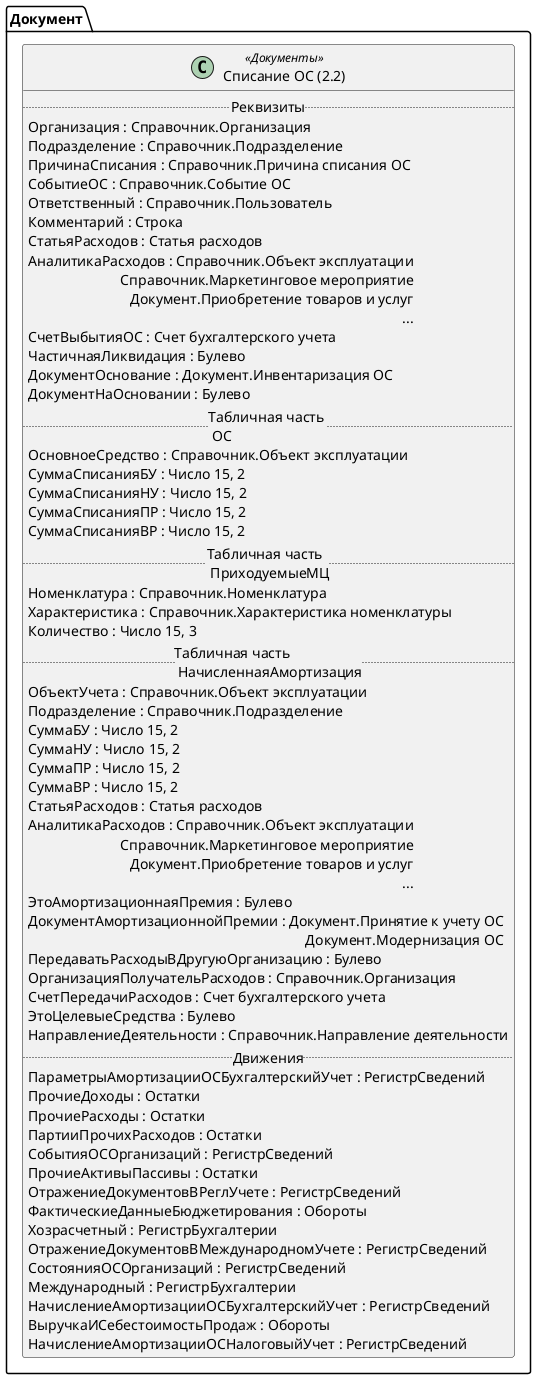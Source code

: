 ﻿@startuml СписаниеОС
'!include templates.wsd
'..\include templates.wsd
class Документ.СписаниеОС as "Списание ОС (2.2)" <<Документы>>
{
..Реквизиты..
Организация : Справочник.Организация
Подразделение : Справочник.Подразделение
ПричинаСписания : Справочник.Причина списания ОС
СобытиеОС : Справочник.Событие ОС
Ответственный : Справочник.Пользователь
Комментарий : Строка
СтатьяРасходов : Статья расходов
АналитикаРасходов : Справочник.Объект эксплуатации\rСправочник.Маркетинговое мероприятие\rДокумент.Приобретение товаров и услуг\r...
СчетВыбытияОС : Счет бухгалтерского учета
ЧастичнаяЛиквидация : Булево
ДокументОснование : Документ.Инвентаризация ОС
ДокументНаОсновании : Булево
..Табличная часть \n ОС..
ОсновноеСредство : Справочник.Объект эксплуатации
СуммаСписанияБУ : Число 15, 2
СуммаСписанияНУ : Число 15, 2
СуммаСписанияПР : Число 15, 2
СуммаСписанияВР : Число 15, 2
..Табличная часть \n ПриходуемыеМЦ..
Номенклатура : Справочник.Номенклатура
Характеристика : Справочник.Характеристика номенклатуры
Количество : Число 15, 3
..Табличная часть \n НачисленнаяАмортизация..
ОбъектУчета : Справочник.Объект эксплуатации
Подразделение : Справочник.Подразделение
СуммаБУ : Число 15, 2
СуммаНУ : Число 15, 2
СуммаПР : Число 15, 2
СуммаВР : Число 15, 2
СтатьяРасходов : Статья расходов
АналитикаРасходов : Справочник.Объект эксплуатации\rСправочник.Маркетинговое мероприятие\rДокумент.Приобретение товаров и услуг\r...
ЭтоАмортизационнаяПремия : Булево
ДокументАмортизационнойПремии : Документ.Принятие к учету ОС\rДокумент.Модернизация ОС
ПередаватьРасходыВДругуюОрганизацию : Булево
ОрганизацияПолучательРасходов : Справочник.Организация
СчетПередачиРасходов : Счет бухгалтерского учета
ЭтоЦелевыеСредства : Булево
НаправлениеДеятельности : Справочник.Направление деятельности
..Движения..
ПараметрыАмортизацииОСБухгалтерскийУчет : РегистрСведений
ПрочиеДоходы : Остатки
ПрочиеРасходы : Остатки
ПартииПрочихРасходов : Остатки
СобытияОСОрганизаций : РегистрСведений
ПрочиеАктивыПассивы : Остатки
ОтражениеДокументовВРеглУчете : РегистрСведений
ФактическиеДанныеБюджетирования : Обороты
Хозрасчетный : РегистрБухгалтерии
ОтражениеДокументовВМеждународномУчете : РегистрСведений
СостоянияОСОрганизаций : РегистрСведений
Международный : РегистрБухгалтерии
НачислениеАмортизацииОСБухгалтерскийУчет : РегистрСведений
ВыручкаИСебестоимостьПродаж : Обороты
НачислениеАмортизацииОСНалоговыйУчет : РегистрСведений
}
@enduml
